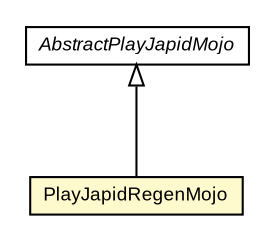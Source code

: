 #!/usr/local/bin/dot
#
# Class diagram 
# Generated by UMLGraph version R5_6-24-gf6e263 (http://www.umlgraph.org/)
#

digraph G {
	edge [fontname="arial",fontsize=10,labelfontname="arial",labelfontsize=10];
	node [fontname="arial",fontsize=10,shape=plaintext];
	nodesep=0.25;
	ranksep=0.5;
	// com.google.code.play.japid.PlayJapidRegenMojo
	c91 [label=<<table title="com.google.code.play.japid.PlayJapidRegenMojo" border="0" cellborder="1" cellspacing="0" cellpadding="2" port="p" bgcolor="lemonChiffon" href="./PlayJapidRegenMojo.html">
		<tr><td><table border="0" cellspacing="0" cellpadding="1">
<tr><td align="center" balign="center"> PlayJapidRegenMojo </td></tr>
		</table></td></tr>
		</table>>, URL="./PlayJapidRegenMojo.html", fontname="arial", fontcolor="black", fontsize=9.0];
	// com.google.code.play.japid.AbstractPlayJapidMojo
	c95 [label=<<table title="com.google.code.play.japid.AbstractPlayJapidMojo" border="0" cellborder="1" cellspacing="0" cellpadding="2" port="p" href="./AbstractPlayJapidMojo.html">
		<tr><td><table border="0" cellspacing="0" cellpadding="1">
<tr><td align="center" balign="center"><font face="arial italic"> AbstractPlayJapidMojo </font></td></tr>
		</table></td></tr>
		</table>>, URL="./AbstractPlayJapidMojo.html", fontname="arial", fontcolor="black", fontsize=9.0];
	//com.google.code.play.japid.PlayJapidRegenMojo extends com.google.code.play.japid.AbstractPlayJapidMojo
	c95:p -> c91:p [dir=back,arrowtail=empty];
}

